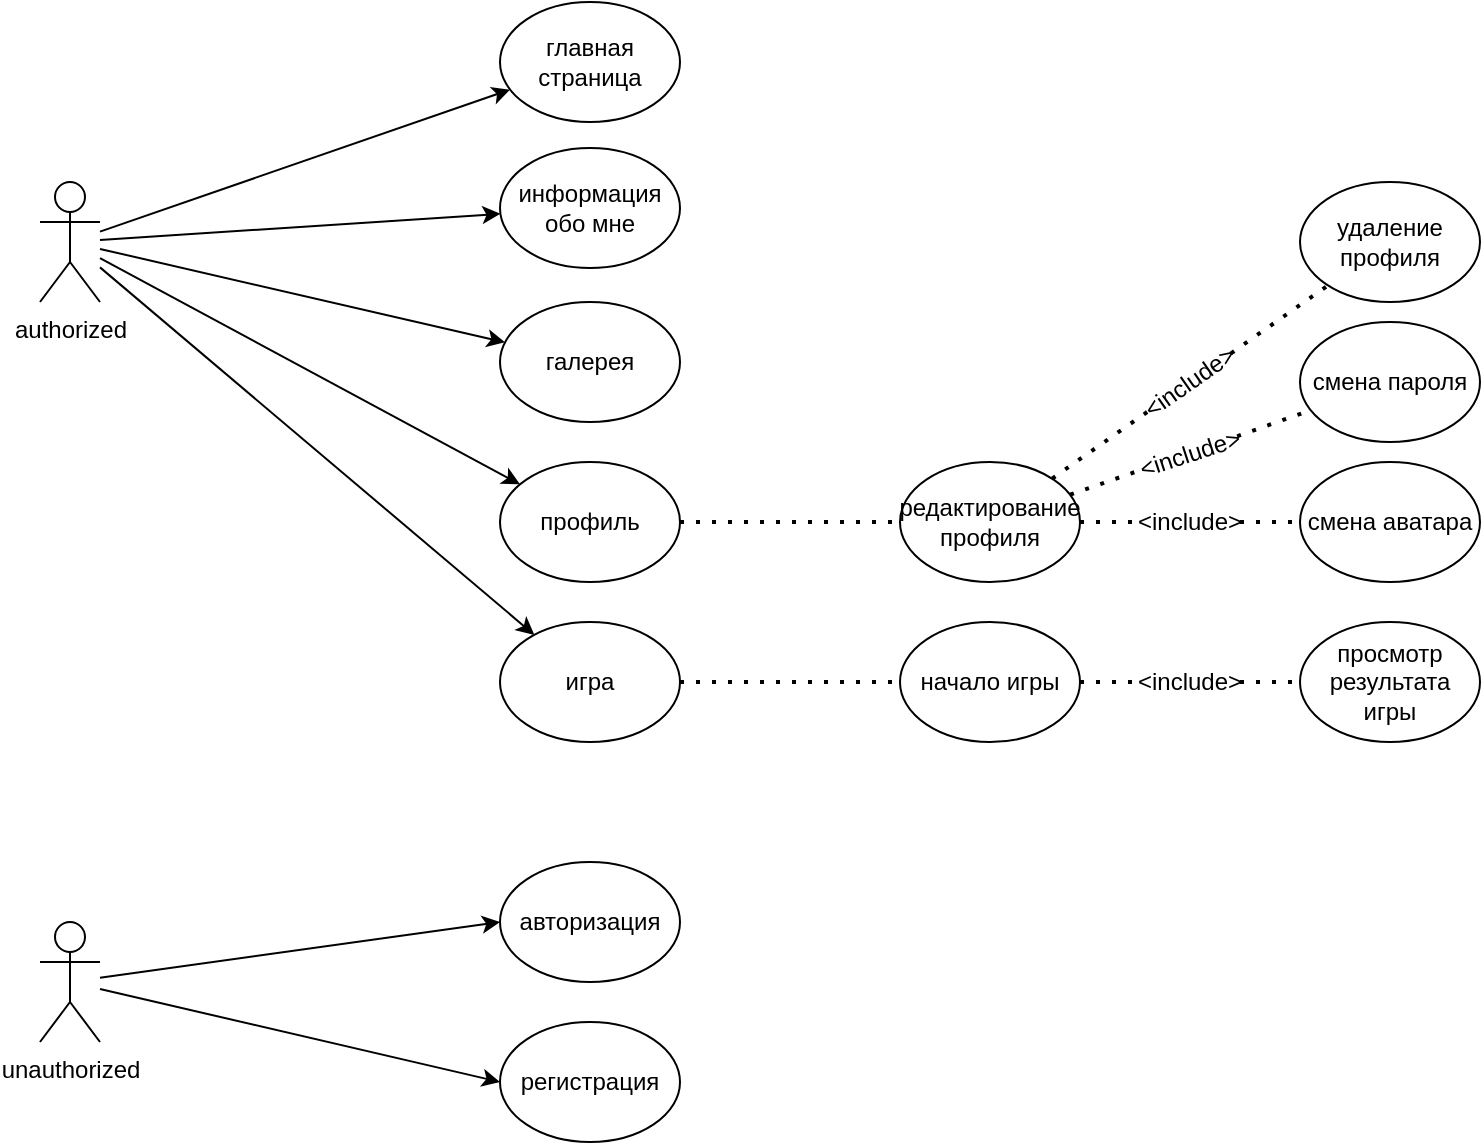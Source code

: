 <mxfile version="21.3.3" type="github">
  <diagram name="Page-1" id="e7e014a7-5840-1c2e-5031-d8a46d1fe8dd">
    <mxGraphModel dx="1235" dy="724" grid="1" gridSize="10" guides="1" tooltips="1" connect="1" arrows="1" fold="1" page="1" pageScale="1" pageWidth="1169" pageHeight="826" background="none" math="0" shadow="0">
      <root>
        <mxCell id="0" />
        <mxCell id="1" parent="0" />
        <mxCell id="5xeedYMrn5Qa9GUjNevL-45" value="authorized" style="shape=umlActor;verticalLabelPosition=bottom;verticalAlign=top;html=1;outlineConnect=0;" vertex="1" parent="1">
          <mxGeometry x="100" y="270" width="30" height="60" as="geometry" />
        </mxCell>
        <mxCell id="5xeedYMrn5Qa9GUjNevL-46" value="главная страница" style="ellipse;whiteSpace=wrap;html=1;" vertex="1" parent="1">
          <mxGeometry x="330" y="180" width="90" height="60" as="geometry" />
        </mxCell>
        <mxCell id="5xeedYMrn5Qa9GUjNevL-47" value="информация обо мне" style="ellipse;whiteSpace=wrap;html=1;" vertex="1" parent="1">
          <mxGeometry x="330" y="253" width="90" height="60" as="geometry" />
        </mxCell>
        <mxCell id="5xeedYMrn5Qa9GUjNevL-50" value="галерея" style="ellipse;whiteSpace=wrap;html=1;" vertex="1" parent="1">
          <mxGeometry x="330" y="330" width="90" height="60" as="geometry" />
        </mxCell>
        <mxCell id="5xeedYMrn5Qa9GUjNevL-54" value="профиль" style="ellipse;whiteSpace=wrap;html=1;" vertex="1" parent="1">
          <mxGeometry x="330" y="410" width="90" height="60" as="geometry" />
        </mxCell>
        <mxCell id="5xeedYMrn5Qa9GUjNevL-57" value="" style="endArrow=classic;html=1;rounded=0;" edge="1" parent="1" source="5xeedYMrn5Qa9GUjNevL-45" target="5xeedYMrn5Qa9GUjNevL-46">
          <mxGeometry width="50" height="50" relative="1" as="geometry">
            <mxPoint x="115" y="310" as="sourcePoint" />
            <mxPoint x="330" y="280" as="targetPoint" />
          </mxGeometry>
        </mxCell>
        <mxCell id="5xeedYMrn5Qa9GUjNevL-58" value="" style="endArrow=classic;html=1;rounded=0;" edge="1" parent="1" source="5xeedYMrn5Qa9GUjNevL-45" target="5xeedYMrn5Qa9GUjNevL-47">
          <mxGeometry width="50" height="50" relative="1" as="geometry">
            <mxPoint x="115" y="313" as="sourcePoint" />
            <mxPoint x="330" y="283" as="targetPoint" />
          </mxGeometry>
        </mxCell>
        <mxCell id="5xeedYMrn5Qa9GUjNevL-59" value="" style="endArrow=classic;html=1;rounded=0;" edge="1" parent="1" source="5xeedYMrn5Qa9GUjNevL-45" target="5xeedYMrn5Qa9GUjNevL-50">
          <mxGeometry width="50" height="50" relative="1" as="geometry">
            <mxPoint x="115" y="390" as="sourcePoint" />
            <mxPoint x="330" y="360" as="targetPoint" />
          </mxGeometry>
        </mxCell>
        <mxCell id="5xeedYMrn5Qa9GUjNevL-60" value="" style="endArrow=classic;html=1;rounded=0;" edge="1" parent="1" source="5xeedYMrn5Qa9GUjNevL-45" target="5xeedYMrn5Qa9GUjNevL-54">
          <mxGeometry width="50" height="50" relative="1" as="geometry">
            <mxPoint x="120" y="450" as="sourcePoint" />
            <mxPoint x="335" y="420" as="targetPoint" />
          </mxGeometry>
        </mxCell>
        <mxCell id="5xeedYMrn5Qa9GUjNevL-61" value="игра" style="ellipse;whiteSpace=wrap;html=1;" vertex="1" parent="1">
          <mxGeometry x="330" y="490" width="90" height="60" as="geometry" />
        </mxCell>
        <mxCell id="5xeedYMrn5Qa9GUjNevL-62" value="" style="group" vertex="1" connectable="0" parent="1">
          <mxGeometry x="100" y="610" width="320" height="140" as="geometry" />
        </mxCell>
        <mxCell id="5xeedYMrn5Qa9GUjNevL-41" value="unauthorized" style="shape=umlActor;verticalLabelPosition=bottom;verticalAlign=top;html=1;outlineConnect=0;" vertex="1" parent="5xeedYMrn5Qa9GUjNevL-62">
          <mxGeometry y="30" width="30" height="60" as="geometry" />
        </mxCell>
        <mxCell id="5xeedYMrn5Qa9GUjNevL-51" value="авторизация" style="ellipse;whiteSpace=wrap;html=1;" vertex="1" parent="5xeedYMrn5Qa9GUjNevL-62">
          <mxGeometry x="230" width="90" height="60" as="geometry" />
        </mxCell>
        <mxCell id="5xeedYMrn5Qa9GUjNevL-52" value="регистрация" style="ellipse;whiteSpace=wrap;html=1;" vertex="1" parent="5xeedYMrn5Qa9GUjNevL-62">
          <mxGeometry x="230" y="80" width="90" height="60" as="geometry" />
        </mxCell>
        <mxCell id="5xeedYMrn5Qa9GUjNevL-55" value="" style="endArrow=classic;html=1;rounded=0;entryX=0;entryY=0.5;entryDx=0;entryDy=0;" edge="1" parent="5xeedYMrn5Qa9GUjNevL-62" source="5xeedYMrn5Qa9GUjNevL-41" target="5xeedYMrn5Qa9GUjNevL-51">
          <mxGeometry width="50" height="50" relative="1" as="geometry">
            <mxPoint x="100" y="30" as="sourcePoint" />
            <mxPoint x="150" y="-20" as="targetPoint" />
          </mxGeometry>
        </mxCell>
        <mxCell id="5xeedYMrn5Qa9GUjNevL-56" value="" style="endArrow=classic;html=1;rounded=0;entryX=0;entryY=0.5;entryDx=0;entryDy=0;" edge="1" parent="5xeedYMrn5Qa9GUjNevL-62" source="5xeedYMrn5Qa9GUjNevL-41">
          <mxGeometry width="50" height="50" relative="1" as="geometry">
            <mxPoint x="15" y="140" as="sourcePoint" />
            <mxPoint x="230" y="110" as="targetPoint" />
          </mxGeometry>
        </mxCell>
        <mxCell id="5xeedYMrn5Qa9GUjNevL-63" value="" style="endArrow=classic;html=1;rounded=0;" edge="1" parent="1" source="5xeedYMrn5Qa9GUjNevL-45" target="5xeedYMrn5Qa9GUjNevL-61">
          <mxGeometry width="50" height="50" relative="1" as="geometry">
            <mxPoint x="130" y="390" as="sourcePoint" />
            <mxPoint x="339" y="494" as="targetPoint" />
          </mxGeometry>
        </mxCell>
        <mxCell id="5xeedYMrn5Qa9GUjNevL-64" value="редактирование профиля" style="ellipse;whiteSpace=wrap;html=1;" vertex="1" parent="1">
          <mxGeometry x="530" y="410" width="90" height="60" as="geometry" />
        </mxCell>
        <mxCell id="5xeedYMrn5Qa9GUjNevL-65" value="удаление профиля" style="ellipse;whiteSpace=wrap;html=1;" vertex="1" parent="1">
          <mxGeometry x="730" y="270" width="90" height="60" as="geometry" />
        </mxCell>
        <mxCell id="5xeedYMrn5Qa9GUjNevL-66" value="смена пароля" style="ellipse;whiteSpace=wrap;html=1;" vertex="1" parent="1">
          <mxGeometry x="730" y="340" width="90" height="60" as="geometry" />
        </mxCell>
        <mxCell id="5xeedYMrn5Qa9GUjNevL-67" value="смена аватара" style="ellipse;whiteSpace=wrap;html=1;" vertex="1" parent="1">
          <mxGeometry x="730" y="410" width="90" height="60" as="geometry" />
        </mxCell>
        <mxCell id="5xeedYMrn5Qa9GUjNevL-68" value="начало игры" style="ellipse;whiteSpace=wrap;html=1;" vertex="1" parent="1">
          <mxGeometry x="530" y="490" width="90" height="60" as="geometry" />
        </mxCell>
        <mxCell id="5xeedYMrn5Qa9GUjNevL-69" value="просмотр результата игры" style="ellipse;whiteSpace=wrap;html=1;" vertex="1" parent="1">
          <mxGeometry x="730" y="490" width="90" height="60" as="geometry" />
        </mxCell>
        <mxCell id="5xeedYMrn5Qa9GUjNevL-76" value="" style="endArrow=none;dashed=1;html=1;dashPattern=1 3;strokeWidth=2;rounded=0;" edge="1" parent="1" source="5xeedYMrn5Qa9GUjNevL-54" target="5xeedYMrn5Qa9GUjNevL-64">
          <mxGeometry width="50" height="50" relative="1" as="geometry">
            <mxPoint x="400" y="480" as="sourcePoint" />
            <mxPoint x="450" y="430" as="targetPoint" />
          </mxGeometry>
        </mxCell>
        <mxCell id="5xeedYMrn5Qa9GUjNevL-77" value="" style="endArrow=none;dashed=1;html=1;dashPattern=1 3;strokeWidth=2;rounded=0;" edge="1" parent="1" source="5xeedYMrn5Qa9GUjNevL-61" target="5xeedYMrn5Qa9GUjNevL-68">
          <mxGeometry width="50" height="50" relative="1" as="geometry">
            <mxPoint x="430" y="570" as="sourcePoint" />
            <mxPoint x="490" y="570" as="targetPoint" />
          </mxGeometry>
        </mxCell>
        <mxCell id="5xeedYMrn5Qa9GUjNevL-78" value="" style="endArrow=none;dashed=1;html=1;dashPattern=1 3;strokeWidth=2;rounded=0;" edge="1" parent="1" source="5xeedYMrn5Qa9GUjNevL-99" target="5xeedYMrn5Qa9GUjNevL-65">
          <mxGeometry width="50" height="50" relative="1" as="geometry">
            <mxPoint x="510" y="313" as="sourcePoint" />
            <mxPoint x="570" y="313" as="targetPoint" />
          </mxGeometry>
        </mxCell>
        <mxCell id="5xeedYMrn5Qa9GUjNevL-79" value="" style="endArrow=none;dashed=1;html=1;dashPattern=1 3;strokeWidth=2;rounded=0;" edge="1" parent="1" source="5xeedYMrn5Qa9GUjNevL-97" target="5xeedYMrn5Qa9GUjNevL-66">
          <mxGeometry width="50" height="50" relative="1" as="geometry">
            <mxPoint x="510" y="350" as="sourcePoint" />
            <mxPoint x="570" y="350" as="targetPoint" />
          </mxGeometry>
        </mxCell>
        <mxCell id="5xeedYMrn5Qa9GUjNevL-80" value="" style="endArrow=none;dashed=1;html=1;dashPattern=1 3;strokeWidth=2;rounded=0;" edge="1" parent="1" source="5xeedYMrn5Qa9GUjNevL-95" target="5xeedYMrn5Qa9GUjNevL-67">
          <mxGeometry width="50" height="50" relative="1" as="geometry">
            <mxPoint x="460" y="480" as="sourcePoint" />
            <mxPoint x="520" y="480" as="targetPoint" />
          </mxGeometry>
        </mxCell>
        <mxCell id="5xeedYMrn5Qa9GUjNevL-81" value="" style="endArrow=none;dashed=1;html=1;dashPattern=1 3;strokeWidth=2;rounded=0;" edge="1" parent="1" source="5xeedYMrn5Qa9GUjNevL-84" target="5xeedYMrn5Qa9GUjNevL-69">
          <mxGeometry width="50" height="50" relative="1" as="geometry">
            <mxPoint x="460" y="620" as="sourcePoint" />
            <mxPoint x="490" y="530" as="targetPoint" />
          </mxGeometry>
        </mxCell>
        <mxCell id="5xeedYMrn5Qa9GUjNevL-94" value="" style="endArrow=none;dashed=1;html=1;dashPattern=1 3;strokeWidth=2;rounded=0;" edge="1" parent="1" source="5xeedYMrn5Qa9GUjNevL-68" target="5xeedYMrn5Qa9GUjNevL-84">
          <mxGeometry width="50" height="50" relative="1" as="geometry">
            <mxPoint x="620" y="520" as="sourcePoint" />
            <mxPoint x="730" y="520" as="targetPoint" />
          </mxGeometry>
        </mxCell>
        <mxCell id="5xeedYMrn5Qa9GUjNevL-84" value="&amp;lt;include&amp;gt;" style="text;strokeColor=none;align=center;fillColor=none;html=1;verticalAlign=middle;whiteSpace=wrap;rounded=0;" vertex="1" parent="1">
          <mxGeometry x="650" y="512.5" width="50" height="15" as="geometry" />
        </mxCell>
        <mxCell id="5xeedYMrn5Qa9GUjNevL-96" value="" style="endArrow=none;dashed=1;html=1;dashPattern=1 3;strokeWidth=2;rounded=0;" edge="1" parent="1" source="5xeedYMrn5Qa9GUjNevL-64" target="5xeedYMrn5Qa9GUjNevL-95">
          <mxGeometry width="50" height="50" relative="1" as="geometry">
            <mxPoint x="620" y="440" as="sourcePoint" />
            <mxPoint x="730" y="440" as="targetPoint" />
          </mxGeometry>
        </mxCell>
        <mxCell id="5xeedYMrn5Qa9GUjNevL-95" value="&amp;lt;include&amp;gt;" style="text;strokeColor=none;align=center;fillColor=none;html=1;verticalAlign=middle;whiteSpace=wrap;rounded=0;" vertex="1" parent="1">
          <mxGeometry x="650" y="432.5" width="50" height="15" as="geometry" />
        </mxCell>
        <mxCell id="5xeedYMrn5Qa9GUjNevL-98" value="" style="endArrow=none;dashed=1;html=1;dashPattern=1 3;strokeWidth=2;rounded=0;" edge="1" parent="1" source="5xeedYMrn5Qa9GUjNevL-64" target="5xeedYMrn5Qa9GUjNevL-97">
          <mxGeometry width="50" height="50" relative="1" as="geometry">
            <mxPoint x="615" y="426" as="sourcePoint" />
            <mxPoint x="735" y="384" as="targetPoint" />
          </mxGeometry>
        </mxCell>
        <mxCell id="5xeedYMrn5Qa9GUjNevL-97" value="&amp;lt;include&amp;gt;" style="text;strokeColor=none;align=center;fillColor=none;html=1;verticalAlign=middle;whiteSpace=wrap;rounded=0;rotation=342;" vertex="1" parent="1">
          <mxGeometry x="650" y="398" width="50" height="15" as="geometry" />
        </mxCell>
        <mxCell id="5xeedYMrn5Qa9GUjNevL-100" value="" style="endArrow=none;dashed=1;html=1;dashPattern=1 3;strokeWidth=2;rounded=0;" edge="1" parent="1" source="5xeedYMrn5Qa9GUjNevL-64" target="5xeedYMrn5Qa9GUjNevL-99">
          <mxGeometry width="50" height="50" relative="1" as="geometry">
            <mxPoint x="606" y="418" as="sourcePoint" />
            <mxPoint x="744" y="322" as="targetPoint" />
          </mxGeometry>
        </mxCell>
        <mxCell id="5xeedYMrn5Qa9GUjNevL-99" value="&amp;lt;include&amp;gt;" style="text;strokeColor=none;align=center;fillColor=none;html=1;verticalAlign=middle;whiteSpace=wrap;rounded=0;rotation=325;" vertex="1" parent="1">
          <mxGeometry x="650" y="362.5" width="50" height="15" as="geometry" />
        </mxCell>
      </root>
    </mxGraphModel>
  </diagram>
</mxfile>
